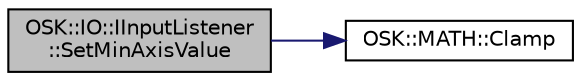digraph "OSK::IO::IInputListener::SetMinAxisValue"
{
 // LATEX_PDF_SIZE
  edge [fontname="Helvetica",fontsize="10",labelfontname="Helvetica",labelfontsize="10"];
  node [fontname="Helvetica",fontsize="10",shape=record];
  rankdir="LR";
  Node1 [label="OSK::IO::IInputListener\l::SetMinAxisValue",height=0.2,width=0.4,color="black", fillcolor="grey75", style="filled", fontcolor="black",tooltip="Establece el valor mínimo, en valor absoluto, que debe tener el eje para que se considere activo."];
  Node1 -> Node2 [color="midnightblue",fontsize="10",style="solid",fontname="Helvetica"];
  Node2 [label="OSK::MATH::Clamp",height=0.2,width=0.4,color="black", fillcolor="white", style="filled",URL="$namespace_o_s_k_1_1_m_a_t_h.html#aeb9e6dd7675ac3048479b9a7b1525b4c",tooltip="Devuelve el valor, ajustándolo de manera que nunca sea mayor que el máximo ni menor que el mínimo."];
}

